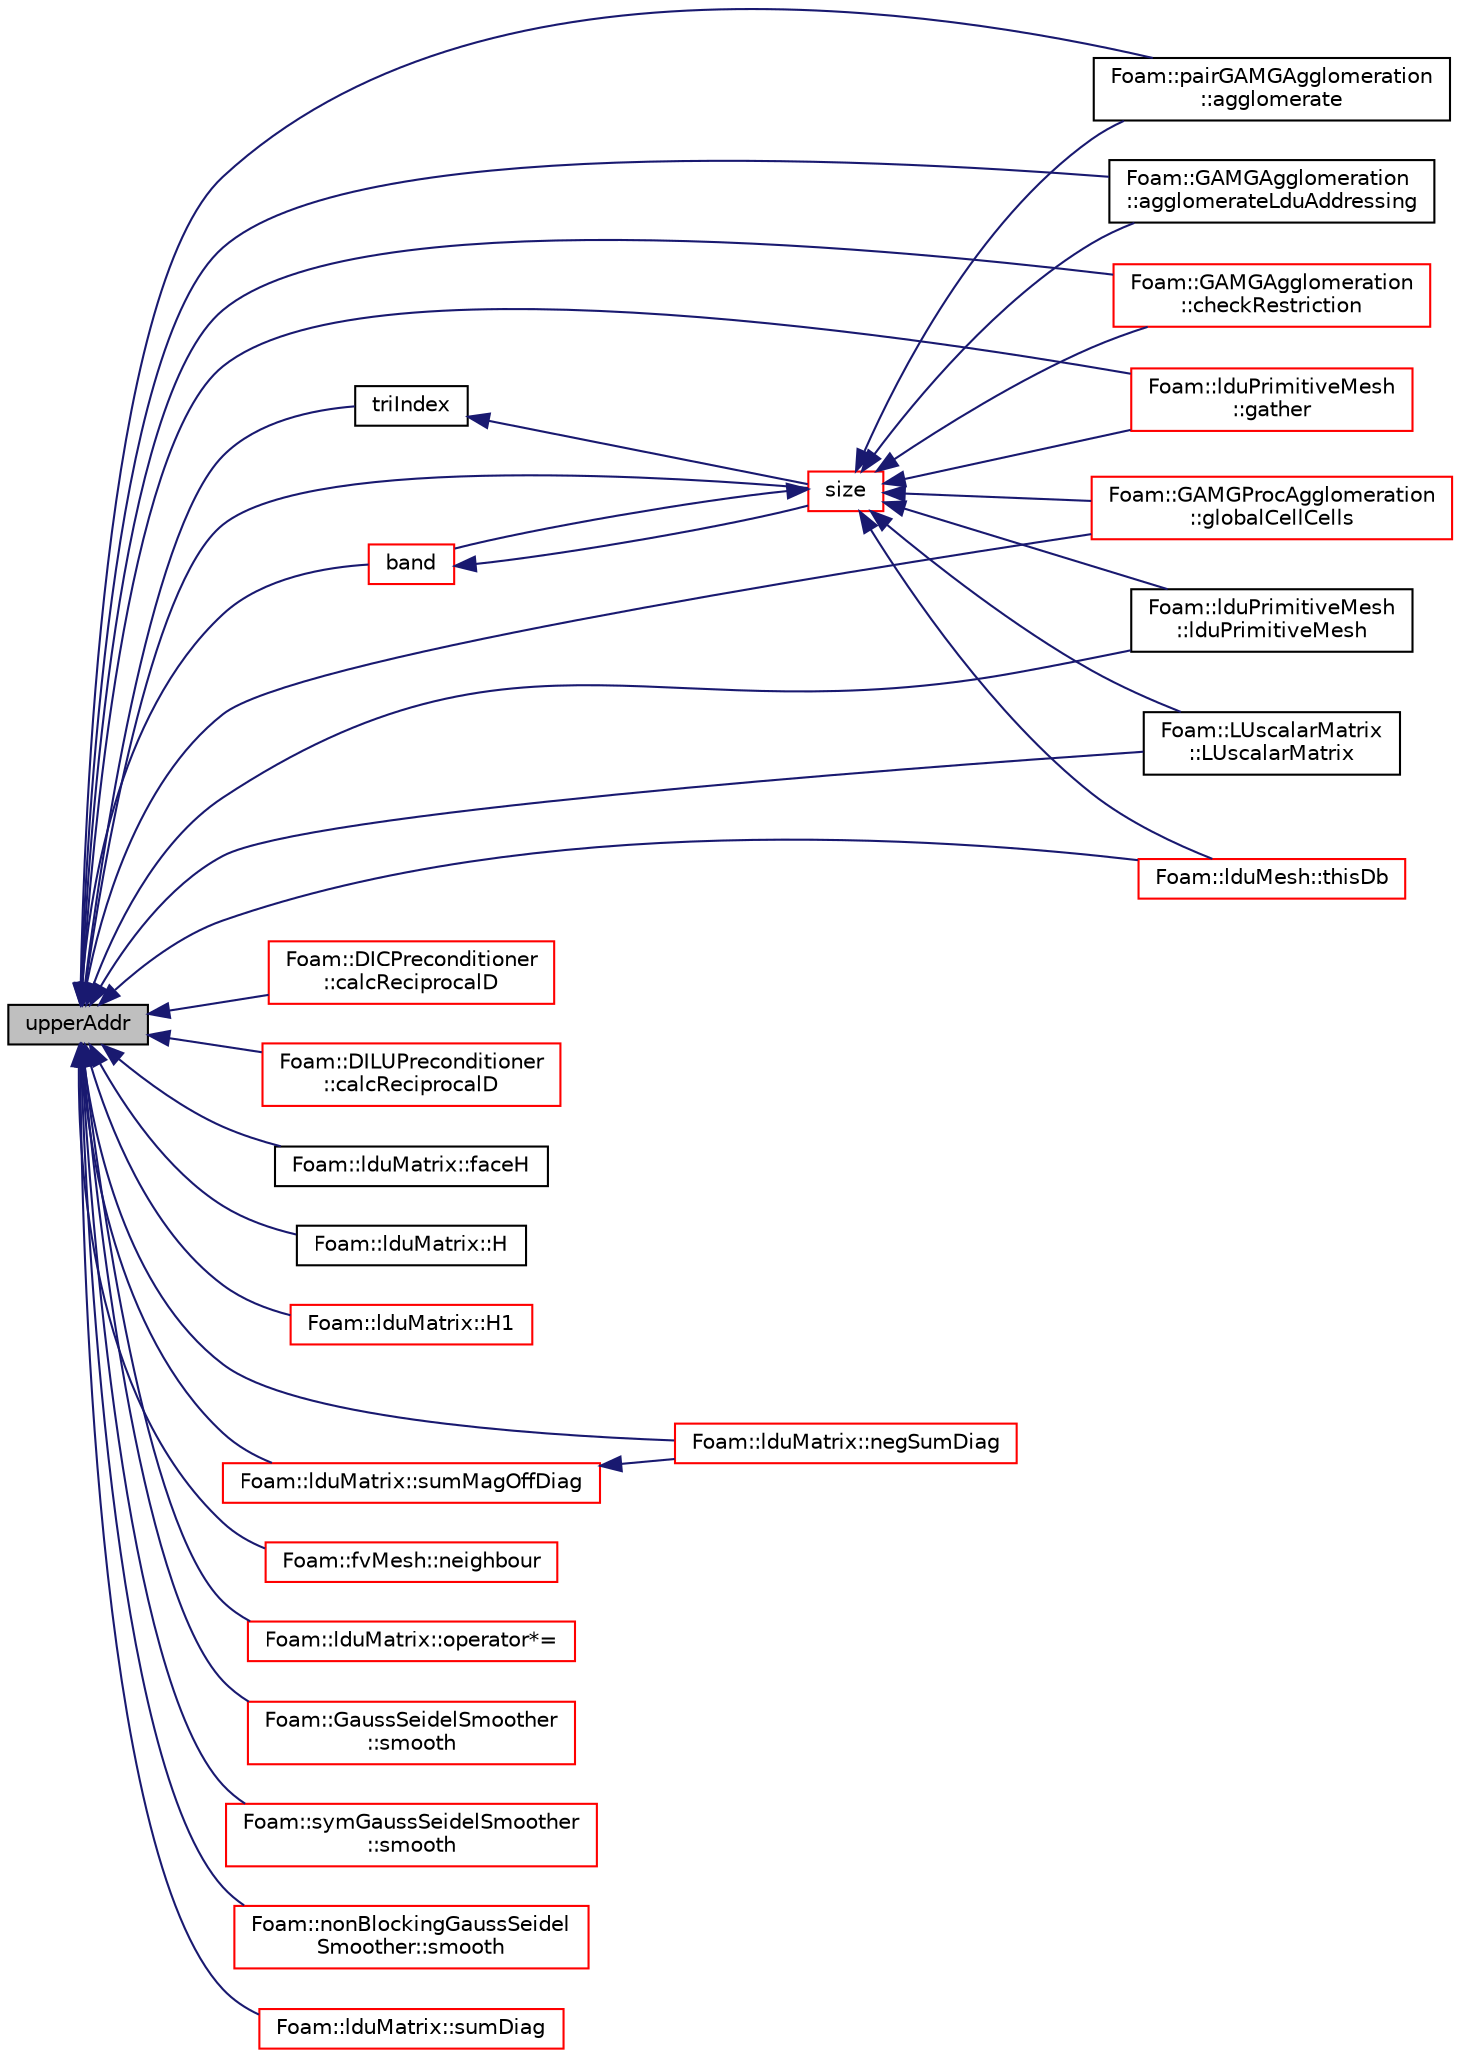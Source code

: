 digraph "upperAddr"
{
  bgcolor="transparent";
  edge [fontname="Helvetica",fontsize="10",labelfontname="Helvetica",labelfontsize="10"];
  node [fontname="Helvetica",fontsize="10",shape=record];
  rankdir="LR";
  Node1 [label="upperAddr",height=0.2,width=0.4,color="black", fillcolor="grey75", style="filled", fontcolor="black"];
  Node1 -> Node2 [dir="back",color="midnightblue",fontsize="10",style="solid",fontname="Helvetica"];
  Node2 [label="Foam::pairGAMGAgglomeration\l::agglomerate",height=0.2,width=0.4,color="black",URL="$a01807.html#a70a79dc9e89583565e07c680157e7823",tooltip="Calculate and return agglomeration. "];
  Node1 -> Node3 [dir="back",color="midnightblue",fontsize="10",style="solid",fontname="Helvetica"];
  Node3 [label="Foam::GAMGAgglomeration\l::agglomerateLduAddressing",height=0.2,width=0.4,color="black",URL="$a00913.html#a1f8676d38e3715d5330beb58b7883c90",tooltip="Assemble coarse mesh addressing. "];
  Node1 -> Node4 [dir="back",color="midnightblue",fontsize="10",style="solid",fontname="Helvetica"];
  Node4 [label="band",height=0.2,width=0.4,color="red",URL="$a01306.html#ad35bff822b69b171a59d1151a5f89ae1",tooltip="Calculate bandwidth and profile of addressing. "];
  Node4 -> Node5 [dir="back",color="midnightblue",fontsize="10",style="solid",fontname="Helvetica"];
  Node5 [label="size",height=0.2,width=0.4,color="red",URL="$a01306.html#a65cea301e2d6033c43932d12d91c792f",tooltip="Return number of equations. "];
  Node5 -> Node2 [dir="back",color="midnightblue",fontsize="10",style="solid",fontname="Helvetica"];
  Node5 -> Node3 [dir="back",color="midnightblue",fontsize="10",style="solid",fontname="Helvetica"];
  Node5 -> Node4 [dir="back",color="midnightblue",fontsize="10",style="solid",fontname="Helvetica"];
  Node5 -> Node6 [dir="back",color="midnightblue",fontsize="10",style="solid",fontname="Helvetica"];
  Node6 [label="Foam::GAMGAgglomeration\l::checkRestriction",height=0.2,width=0.4,color="red",URL="$a00913.html#ac6f2eee543459c0116f73cbde0b7b146",tooltip="Given restriction determines if coarse cells are connected. "];
  Node5 -> Node7 [dir="back",color="midnightblue",fontsize="10",style="solid",fontname="Helvetica"];
  Node7 [label="Foam::lduPrimitiveMesh\l::gather",height=0.2,width=0.4,color="red",URL="$a01314.html#ad7514c3eec68fa18c472b5dfe1c2b5a4",tooltip="Gather meshes from other processors onto procIDs[0]. "];
  Node5 -> Node8 [dir="back",color="midnightblue",fontsize="10",style="solid",fontname="Helvetica"];
  Node8 [label="Foam::GAMGProcAgglomeration\l::globalCellCells",height=0.2,width=0.4,color="red",URL="$a00917.html#a59b7daeb97bb6479a59cdeacff965dc5",tooltip="Debug: calculate global cell-cells. "];
  Node5 -> Node9 [dir="back",color="midnightblue",fontsize="10",style="solid",fontname="Helvetica"];
  Node9 [label="Foam::lduPrimitiveMesh\l::lduPrimitiveMesh",height=0.2,width=0.4,color="black",URL="$a01314.html#aeae1eb8af27cafdc116980dd48968d19",tooltip="Construct by combining multiple meshes. The meshes come from. "];
  Node5 -> Node10 [dir="back",color="midnightblue",fontsize="10",style="solid",fontname="Helvetica"];
  Node10 [label="Foam::LUscalarMatrix\l::LUscalarMatrix",height=0.2,width=0.4,color="black",URL="$a01423.html#aebab11f1a492c2f8e5e99c3e138253ce",tooltip="Construct from lduMatrix and perform LU decomposition. "];
  Node5 -> Node11 [dir="back",color="midnightblue",fontsize="10",style="solid",fontname="Helvetica"];
  Node11 [label="Foam::lduMesh::thisDb",height=0.2,width=0.4,color="red",URL="$a01313.html#a1954a3b5059aa17fa01f901274f5ac4a",tooltip="Return the object registry. "];
  Node1 -> Node12 [dir="back",color="midnightblue",fontsize="10",style="solid",fontname="Helvetica"];
  Node12 [label="Foam::DICPreconditioner\l::calcReciprocalD",height=0.2,width=0.4,color="red",URL="$a00529.html#a0e2f579bbf250828b4e3f250dbadf455",tooltip="Calculate the reciprocal of the preconditioned diagonal. "];
  Node1 -> Node13 [dir="back",color="midnightblue",fontsize="10",style="solid",fontname="Helvetica"];
  Node13 [label="Foam::DILUPreconditioner\l::calcReciprocalD",height=0.2,width=0.4,color="red",URL="$a00538.html#a0e2f579bbf250828b4e3f250dbadf455",tooltip="Calculate the reciprocal of the preconditioned diagonal. "];
  Node1 -> Node6 [dir="back",color="midnightblue",fontsize="10",style="solid",fontname="Helvetica"];
  Node1 -> Node14 [dir="back",color="midnightblue",fontsize="10",style="solid",fontname="Helvetica"];
  Node14 [label="Foam::lduMatrix::faceH",height=0.2,width=0.4,color="black",URL="$a01311.html#a39414b1d185b031f8339721603caea19"];
  Node1 -> Node7 [dir="back",color="midnightblue",fontsize="10",style="solid",fontname="Helvetica"];
  Node1 -> Node8 [dir="back",color="midnightblue",fontsize="10",style="solid",fontname="Helvetica"];
  Node1 -> Node15 [dir="back",color="midnightblue",fontsize="10",style="solid",fontname="Helvetica"];
  Node15 [label="Foam::lduMatrix::H",height=0.2,width=0.4,color="black",URL="$a01311.html#a696121529e9157344b406f77234f75eb"];
  Node1 -> Node16 [dir="back",color="midnightblue",fontsize="10",style="solid",fontname="Helvetica"];
  Node16 [label="Foam::lduMatrix::H1",height=0.2,width=0.4,color="red",URL="$a01311.html#a699ea4dd1f400188713b5b01c9214ada"];
  Node1 -> Node9 [dir="back",color="midnightblue",fontsize="10",style="solid",fontname="Helvetica"];
  Node1 -> Node10 [dir="back",color="midnightblue",fontsize="10",style="solid",fontname="Helvetica"];
  Node1 -> Node17 [dir="back",color="midnightblue",fontsize="10",style="solid",fontname="Helvetica"];
  Node17 [label="Foam::lduMatrix::negSumDiag",height=0.2,width=0.4,color="red",URL="$a01311.html#a7ad351a572b04686613ec1f9650ad95c"];
  Node1 -> Node18 [dir="back",color="midnightblue",fontsize="10",style="solid",fontname="Helvetica"];
  Node18 [label="Foam::fvMesh::neighbour",height=0.2,width=0.4,color="red",URL="$a00892.html#a942a1cffef163625ee3408ae1f057dec",tooltip="Internal face neighbour. "];
  Node1 -> Node19 [dir="back",color="midnightblue",fontsize="10",style="solid",fontname="Helvetica"];
  Node19 [label="Foam::lduMatrix::operator*=",height=0.2,width=0.4,color="red",URL="$a01311.html#a8b7e3e95bdfe12c335fe5d27d6d4fa9f"];
  Node1 -> Node5 [dir="back",color="midnightblue",fontsize="10",style="solid",fontname="Helvetica"];
  Node1 -> Node20 [dir="back",color="midnightblue",fontsize="10",style="solid",fontname="Helvetica"];
  Node20 [label="Foam::GaussSeidelSmoother\l::smooth",height=0.2,width=0.4,color="red",URL="$a00924.html#a8622cba882900a35ce041c544a6134c0",tooltip="Smooth for the given number of sweeps. "];
  Node1 -> Node21 [dir="back",color="midnightblue",fontsize="10",style="solid",fontname="Helvetica"];
  Node21 [label="Foam::symGaussSeidelSmoother\l::smooth",height=0.2,width=0.4,color="red",URL="$a02613.html#a8622cba882900a35ce041c544a6134c0",tooltip="Smooth for the given number of sweeps. "];
  Node1 -> Node22 [dir="back",color="midnightblue",fontsize="10",style="solid",fontname="Helvetica"];
  Node22 [label="Foam::nonBlockingGaussSeidel\lSmoother::smooth",height=0.2,width=0.4,color="red",URL="$a01656.html#a84def9b216d3c88d8c9d2e410aa7ff04",tooltip="Smooth for the given number of sweeps. "];
  Node1 -> Node23 [dir="back",color="midnightblue",fontsize="10",style="solid",fontname="Helvetica"];
  Node23 [label="Foam::lduMatrix::sumDiag",height=0.2,width=0.4,color="red",URL="$a01311.html#a2034fb6b7d0fc02febd7b511e063d285"];
  Node1 -> Node24 [dir="back",color="midnightblue",fontsize="10",style="solid",fontname="Helvetica"];
  Node24 [label="Foam::lduMatrix::sumMagOffDiag",height=0.2,width=0.4,color="red",URL="$a01311.html#a62a86bfafd5badb37559024031dfed19"];
  Node24 -> Node17 [dir="back",color="midnightblue",fontsize="10",style="solid",fontname="Helvetica"];
  Node1 -> Node11 [dir="back",color="midnightblue",fontsize="10",style="solid",fontname="Helvetica"];
  Node1 -> Node25 [dir="back",color="midnightblue",fontsize="10",style="solid",fontname="Helvetica"];
  Node25 [label="triIndex",height=0.2,width=0.4,color="black",URL="$a01306.html#a8812270ff6941f3d983e61f9f62f42ed",tooltip="Return off-diagonal index given owner and neighbour label. "];
  Node25 -> Node5 [dir="back",color="midnightblue",fontsize="10",style="solid",fontname="Helvetica"];
}
